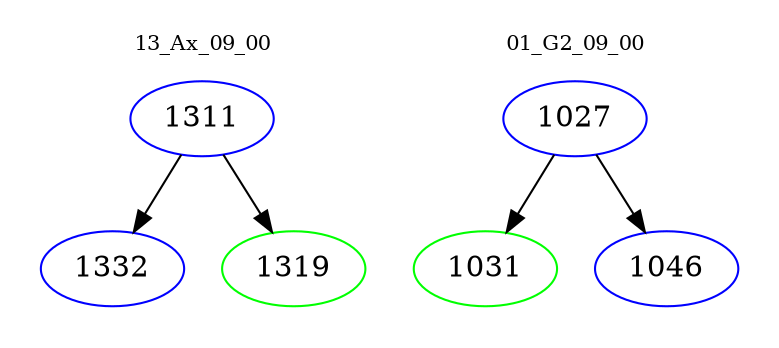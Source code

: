 digraph{
subgraph cluster_0 {
color = white
label = "13_Ax_09_00";
fontsize=10;
T0_1311 [label="1311", color="blue"]
T0_1311 -> T0_1332 [color="black"]
T0_1332 [label="1332", color="blue"]
T0_1311 -> T0_1319 [color="black"]
T0_1319 [label="1319", color="green"]
}
subgraph cluster_1 {
color = white
label = "01_G2_09_00";
fontsize=10;
T1_1027 [label="1027", color="blue"]
T1_1027 -> T1_1031 [color="black"]
T1_1031 [label="1031", color="green"]
T1_1027 -> T1_1046 [color="black"]
T1_1046 [label="1046", color="blue"]
}
}
